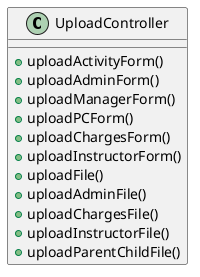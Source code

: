 @startuml
class UploadController {
    +uploadActivityForm()
    +uploadAdminForm()
    +uploadManagerForm()
    +uploadPCForm()
    +uploadChargesForm()
    +uploadInstructorForm()
    +uploadFile()
    +uploadAdminFile()
    +uploadChargesFile()
    +uploadInstructorFile()
    +uploadParentChildFile()
}
@enduml
